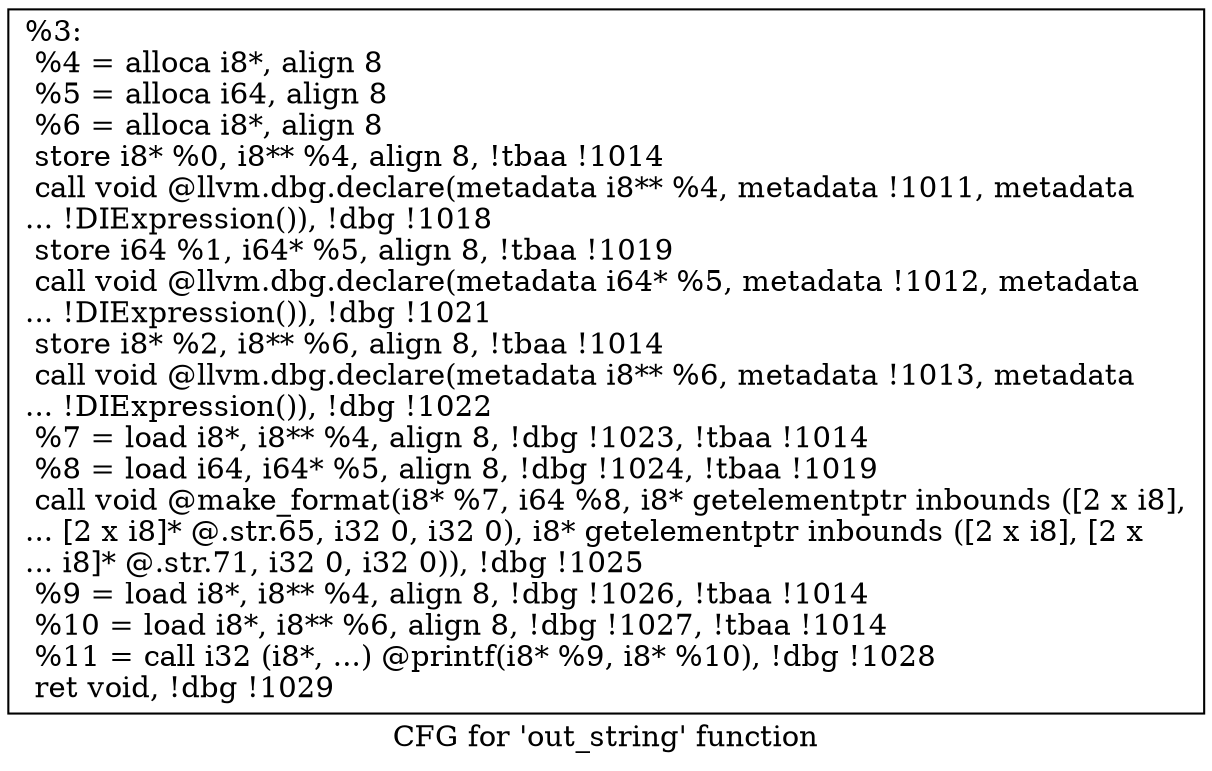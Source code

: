 digraph "CFG for 'out_string' function" {
	label="CFG for 'out_string' function";

	Node0x2466e80 [shape=record,label="{%3:\l  %4 = alloca i8*, align 8\l  %5 = alloca i64, align 8\l  %6 = alloca i8*, align 8\l  store i8* %0, i8** %4, align 8, !tbaa !1014\l  call void @llvm.dbg.declare(metadata i8** %4, metadata !1011, metadata\l... !DIExpression()), !dbg !1018\l  store i64 %1, i64* %5, align 8, !tbaa !1019\l  call void @llvm.dbg.declare(metadata i64* %5, metadata !1012, metadata\l... !DIExpression()), !dbg !1021\l  store i8* %2, i8** %6, align 8, !tbaa !1014\l  call void @llvm.dbg.declare(metadata i8** %6, metadata !1013, metadata\l... !DIExpression()), !dbg !1022\l  %7 = load i8*, i8** %4, align 8, !dbg !1023, !tbaa !1014\l  %8 = load i64, i64* %5, align 8, !dbg !1024, !tbaa !1019\l  call void @make_format(i8* %7, i64 %8, i8* getelementptr inbounds ([2 x i8],\l... [2 x i8]* @.str.65, i32 0, i32 0), i8* getelementptr inbounds ([2 x i8], [2 x\l... i8]* @.str.71, i32 0, i32 0)), !dbg !1025\l  %9 = load i8*, i8** %4, align 8, !dbg !1026, !tbaa !1014\l  %10 = load i8*, i8** %6, align 8, !dbg !1027, !tbaa !1014\l  %11 = call i32 (i8*, ...) @printf(i8* %9, i8* %10), !dbg !1028\l  ret void, !dbg !1029\l}"];
}
